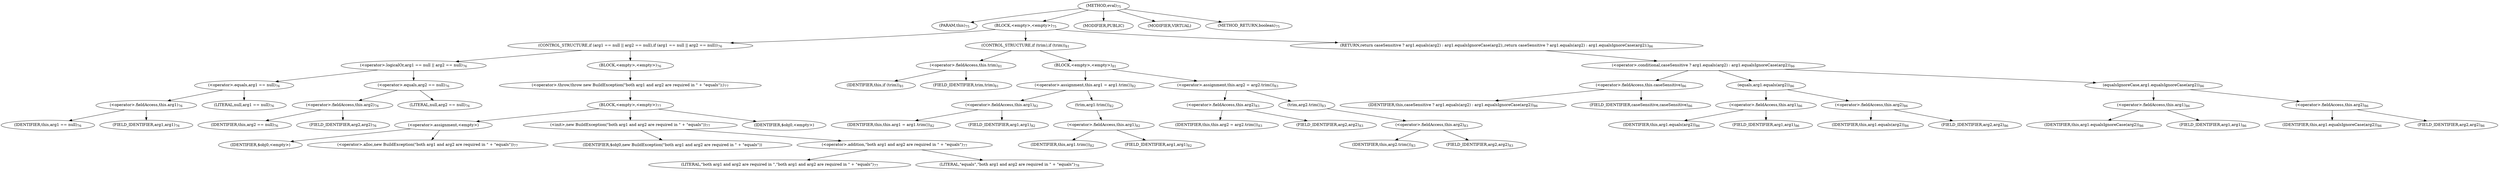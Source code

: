 digraph "eval" {  
"79" [label = <(METHOD,eval)<SUB>75</SUB>> ]
"80" [label = <(PARAM,this)<SUB>75</SUB>> ]
"81" [label = <(BLOCK,&lt;empty&gt;,&lt;empty&gt;)<SUB>75</SUB>> ]
"82" [label = <(CONTROL_STRUCTURE,if (arg1 == null || arg2 == null),if (arg1 == null || arg2 == null))<SUB>76</SUB>> ]
"83" [label = <(&lt;operator&gt;.logicalOr,arg1 == null || arg2 == null)<SUB>76</SUB>> ]
"84" [label = <(&lt;operator&gt;.equals,arg1 == null)<SUB>76</SUB>> ]
"85" [label = <(&lt;operator&gt;.fieldAccess,this.arg1)<SUB>76</SUB>> ]
"86" [label = <(IDENTIFIER,this,arg1 == null)<SUB>76</SUB>> ]
"87" [label = <(FIELD_IDENTIFIER,arg1,arg1)<SUB>76</SUB>> ]
"88" [label = <(LITERAL,null,arg1 == null)<SUB>76</SUB>> ]
"89" [label = <(&lt;operator&gt;.equals,arg2 == null)<SUB>76</SUB>> ]
"90" [label = <(&lt;operator&gt;.fieldAccess,this.arg2)<SUB>76</SUB>> ]
"91" [label = <(IDENTIFIER,this,arg2 == null)<SUB>76</SUB>> ]
"92" [label = <(FIELD_IDENTIFIER,arg2,arg2)<SUB>76</SUB>> ]
"93" [label = <(LITERAL,null,arg2 == null)<SUB>76</SUB>> ]
"94" [label = <(BLOCK,&lt;empty&gt;,&lt;empty&gt;)<SUB>76</SUB>> ]
"95" [label = <(&lt;operator&gt;.throw,throw new BuildException(&quot;both arg1 and arg2 are required in &quot; + &quot;equals&quot;);)<SUB>77</SUB>> ]
"96" [label = <(BLOCK,&lt;empty&gt;,&lt;empty&gt;)<SUB>77</SUB>> ]
"97" [label = <(&lt;operator&gt;.assignment,&lt;empty&gt;)> ]
"98" [label = <(IDENTIFIER,$obj0,&lt;empty&gt;)> ]
"99" [label = <(&lt;operator&gt;.alloc,new BuildException(&quot;both arg1 and arg2 are required in &quot; + &quot;equals&quot;))<SUB>77</SUB>> ]
"100" [label = <(&lt;init&gt;,new BuildException(&quot;both arg1 and arg2 are required in &quot; + &quot;equals&quot;))<SUB>77</SUB>> ]
"101" [label = <(IDENTIFIER,$obj0,new BuildException(&quot;both arg1 and arg2 are required in &quot; + &quot;equals&quot;))> ]
"102" [label = <(&lt;operator&gt;.addition,&quot;both arg1 and arg2 are required in &quot; + &quot;equals&quot;)<SUB>77</SUB>> ]
"103" [label = <(LITERAL,&quot;both arg1 and arg2 are required in &quot;,&quot;both arg1 and arg2 are required in &quot; + &quot;equals&quot;)<SUB>77</SUB>> ]
"104" [label = <(LITERAL,&quot;equals&quot;,&quot;both arg1 and arg2 are required in &quot; + &quot;equals&quot;)<SUB>78</SUB>> ]
"105" [label = <(IDENTIFIER,$obj0,&lt;empty&gt;)> ]
"106" [label = <(CONTROL_STRUCTURE,if (trim),if (trim))<SUB>81</SUB>> ]
"107" [label = <(&lt;operator&gt;.fieldAccess,this.trim)<SUB>81</SUB>> ]
"108" [label = <(IDENTIFIER,this,if (trim))<SUB>81</SUB>> ]
"109" [label = <(FIELD_IDENTIFIER,trim,trim)<SUB>81</SUB>> ]
"110" [label = <(BLOCK,&lt;empty&gt;,&lt;empty&gt;)<SUB>81</SUB>> ]
"111" [label = <(&lt;operator&gt;.assignment,this.arg1 = arg1.trim())<SUB>82</SUB>> ]
"112" [label = <(&lt;operator&gt;.fieldAccess,this.arg1)<SUB>82</SUB>> ]
"113" [label = <(IDENTIFIER,this,this.arg1 = arg1.trim())<SUB>82</SUB>> ]
"114" [label = <(FIELD_IDENTIFIER,arg1,arg1)<SUB>82</SUB>> ]
"115" [label = <(trim,arg1.trim())<SUB>82</SUB>> ]
"116" [label = <(&lt;operator&gt;.fieldAccess,this.arg1)<SUB>82</SUB>> ]
"117" [label = <(IDENTIFIER,this,arg1.trim())<SUB>82</SUB>> ]
"118" [label = <(FIELD_IDENTIFIER,arg1,arg1)<SUB>82</SUB>> ]
"119" [label = <(&lt;operator&gt;.assignment,this.arg2 = arg2.trim())<SUB>83</SUB>> ]
"120" [label = <(&lt;operator&gt;.fieldAccess,this.arg2)<SUB>83</SUB>> ]
"121" [label = <(IDENTIFIER,this,this.arg2 = arg2.trim())<SUB>83</SUB>> ]
"122" [label = <(FIELD_IDENTIFIER,arg2,arg2)<SUB>83</SUB>> ]
"123" [label = <(trim,arg2.trim())<SUB>83</SUB>> ]
"124" [label = <(&lt;operator&gt;.fieldAccess,this.arg2)<SUB>83</SUB>> ]
"125" [label = <(IDENTIFIER,this,arg2.trim())<SUB>83</SUB>> ]
"126" [label = <(FIELD_IDENTIFIER,arg2,arg2)<SUB>83</SUB>> ]
"127" [label = <(RETURN,return caseSensitive ? arg1.equals(arg2) : arg1.equalsIgnoreCase(arg2);,return caseSensitive ? arg1.equals(arg2) : arg1.equalsIgnoreCase(arg2);)<SUB>86</SUB>> ]
"128" [label = <(&lt;operator&gt;.conditional,caseSensitive ? arg1.equals(arg2) : arg1.equalsIgnoreCase(arg2))<SUB>86</SUB>> ]
"129" [label = <(&lt;operator&gt;.fieldAccess,this.caseSensitive)<SUB>86</SUB>> ]
"130" [label = <(IDENTIFIER,this,caseSensitive ? arg1.equals(arg2) : arg1.equalsIgnoreCase(arg2))<SUB>86</SUB>> ]
"131" [label = <(FIELD_IDENTIFIER,caseSensitive,caseSensitive)<SUB>86</SUB>> ]
"132" [label = <(equals,arg1.equals(arg2))<SUB>86</SUB>> ]
"133" [label = <(&lt;operator&gt;.fieldAccess,this.arg1)<SUB>86</SUB>> ]
"134" [label = <(IDENTIFIER,this,arg1.equals(arg2))<SUB>86</SUB>> ]
"135" [label = <(FIELD_IDENTIFIER,arg1,arg1)<SUB>86</SUB>> ]
"136" [label = <(&lt;operator&gt;.fieldAccess,this.arg2)<SUB>86</SUB>> ]
"137" [label = <(IDENTIFIER,this,arg1.equals(arg2))<SUB>86</SUB>> ]
"138" [label = <(FIELD_IDENTIFIER,arg2,arg2)<SUB>86</SUB>> ]
"139" [label = <(equalsIgnoreCase,arg1.equalsIgnoreCase(arg2))<SUB>86</SUB>> ]
"140" [label = <(&lt;operator&gt;.fieldAccess,this.arg1)<SUB>86</SUB>> ]
"141" [label = <(IDENTIFIER,this,arg1.equalsIgnoreCase(arg2))<SUB>86</SUB>> ]
"142" [label = <(FIELD_IDENTIFIER,arg1,arg1)<SUB>86</SUB>> ]
"143" [label = <(&lt;operator&gt;.fieldAccess,this.arg2)<SUB>86</SUB>> ]
"144" [label = <(IDENTIFIER,this,arg1.equalsIgnoreCase(arg2))<SUB>86</SUB>> ]
"145" [label = <(FIELD_IDENTIFIER,arg2,arg2)<SUB>86</SUB>> ]
"146" [label = <(MODIFIER,PUBLIC)> ]
"147" [label = <(MODIFIER,VIRTUAL)> ]
"148" [label = <(METHOD_RETURN,boolean)<SUB>75</SUB>> ]
  "79" -> "80" 
  "79" -> "81" 
  "79" -> "146" 
  "79" -> "147" 
  "79" -> "148" 
  "81" -> "82" 
  "81" -> "106" 
  "81" -> "127" 
  "82" -> "83" 
  "82" -> "94" 
  "83" -> "84" 
  "83" -> "89" 
  "84" -> "85" 
  "84" -> "88" 
  "85" -> "86" 
  "85" -> "87" 
  "89" -> "90" 
  "89" -> "93" 
  "90" -> "91" 
  "90" -> "92" 
  "94" -> "95" 
  "95" -> "96" 
  "96" -> "97" 
  "96" -> "100" 
  "96" -> "105" 
  "97" -> "98" 
  "97" -> "99" 
  "100" -> "101" 
  "100" -> "102" 
  "102" -> "103" 
  "102" -> "104" 
  "106" -> "107" 
  "106" -> "110" 
  "107" -> "108" 
  "107" -> "109" 
  "110" -> "111" 
  "110" -> "119" 
  "111" -> "112" 
  "111" -> "115" 
  "112" -> "113" 
  "112" -> "114" 
  "115" -> "116" 
  "116" -> "117" 
  "116" -> "118" 
  "119" -> "120" 
  "119" -> "123" 
  "120" -> "121" 
  "120" -> "122" 
  "123" -> "124" 
  "124" -> "125" 
  "124" -> "126" 
  "127" -> "128" 
  "128" -> "129" 
  "128" -> "132" 
  "128" -> "139" 
  "129" -> "130" 
  "129" -> "131" 
  "132" -> "133" 
  "132" -> "136" 
  "133" -> "134" 
  "133" -> "135" 
  "136" -> "137" 
  "136" -> "138" 
  "139" -> "140" 
  "139" -> "143" 
  "140" -> "141" 
  "140" -> "142" 
  "143" -> "144" 
  "143" -> "145" 
}
